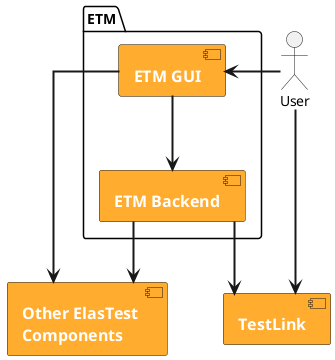 @startuml

skinparam component {
    FontSize 16
    FontStyle bold
    FontColor white
    BackgroundColor #ffac2f
    ArrowFontColor #333333
    ArrowThickness 2
}

skinparam linetype ortho

actor User

package "ETM" {
    [ETM GUI] --> [ETM Backend]
}

User -left-> [ETM GUI]

[ETM Backend] --> [TestLink]
[ETM Backend] --> [Other ElasTest \nComponents]
[ETM GUI] --> [Other ElasTest \nComponents]

User --> [TestLink]

@enduml